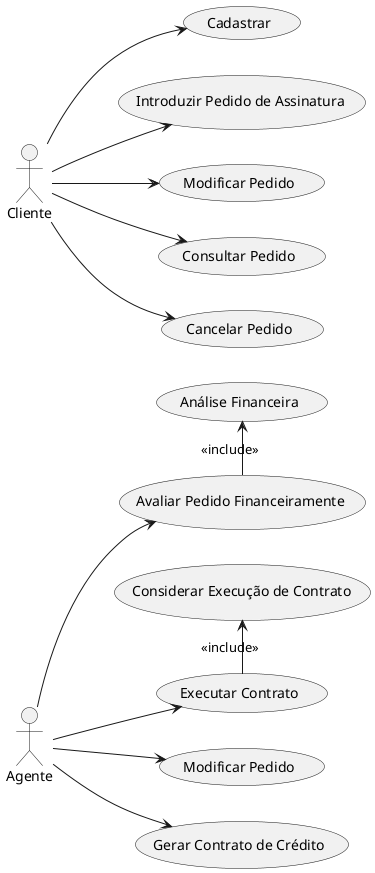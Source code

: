 @startuml
left to right direction

actor Cliente
actor Agente

usecase "Cadastrar" as UC1
usecase "Introduzir Pedido de Assinatura" as UC2
usecase "Modificar Pedido" as UC3
usecase "Consultar Pedido" as UC4
usecase "Cancelar Pedido" as UC5
usecase "Avaliar Pedido Financeiramente" as UC6
usecase "Modificar Pedido" as UC7
usecase "Executar Contrato" as UC8
usecase "Gerar Contrato de Crédito" as UC9
usecase "Análise Financeira" as UC10
usecase "Considerar Execução de Contrato" as UC11

Cliente --> UC1
Cliente --> UC2
Cliente --> UC3
Cliente --> UC4
Cliente --> UC5

Agente --> UC6
Agente --> UC7
Agente --> UC8
Agente --> UC9

UC6 -left-> UC10 : <<include>>
UC8 -left-> UC11 : <<include>>

@enduml
